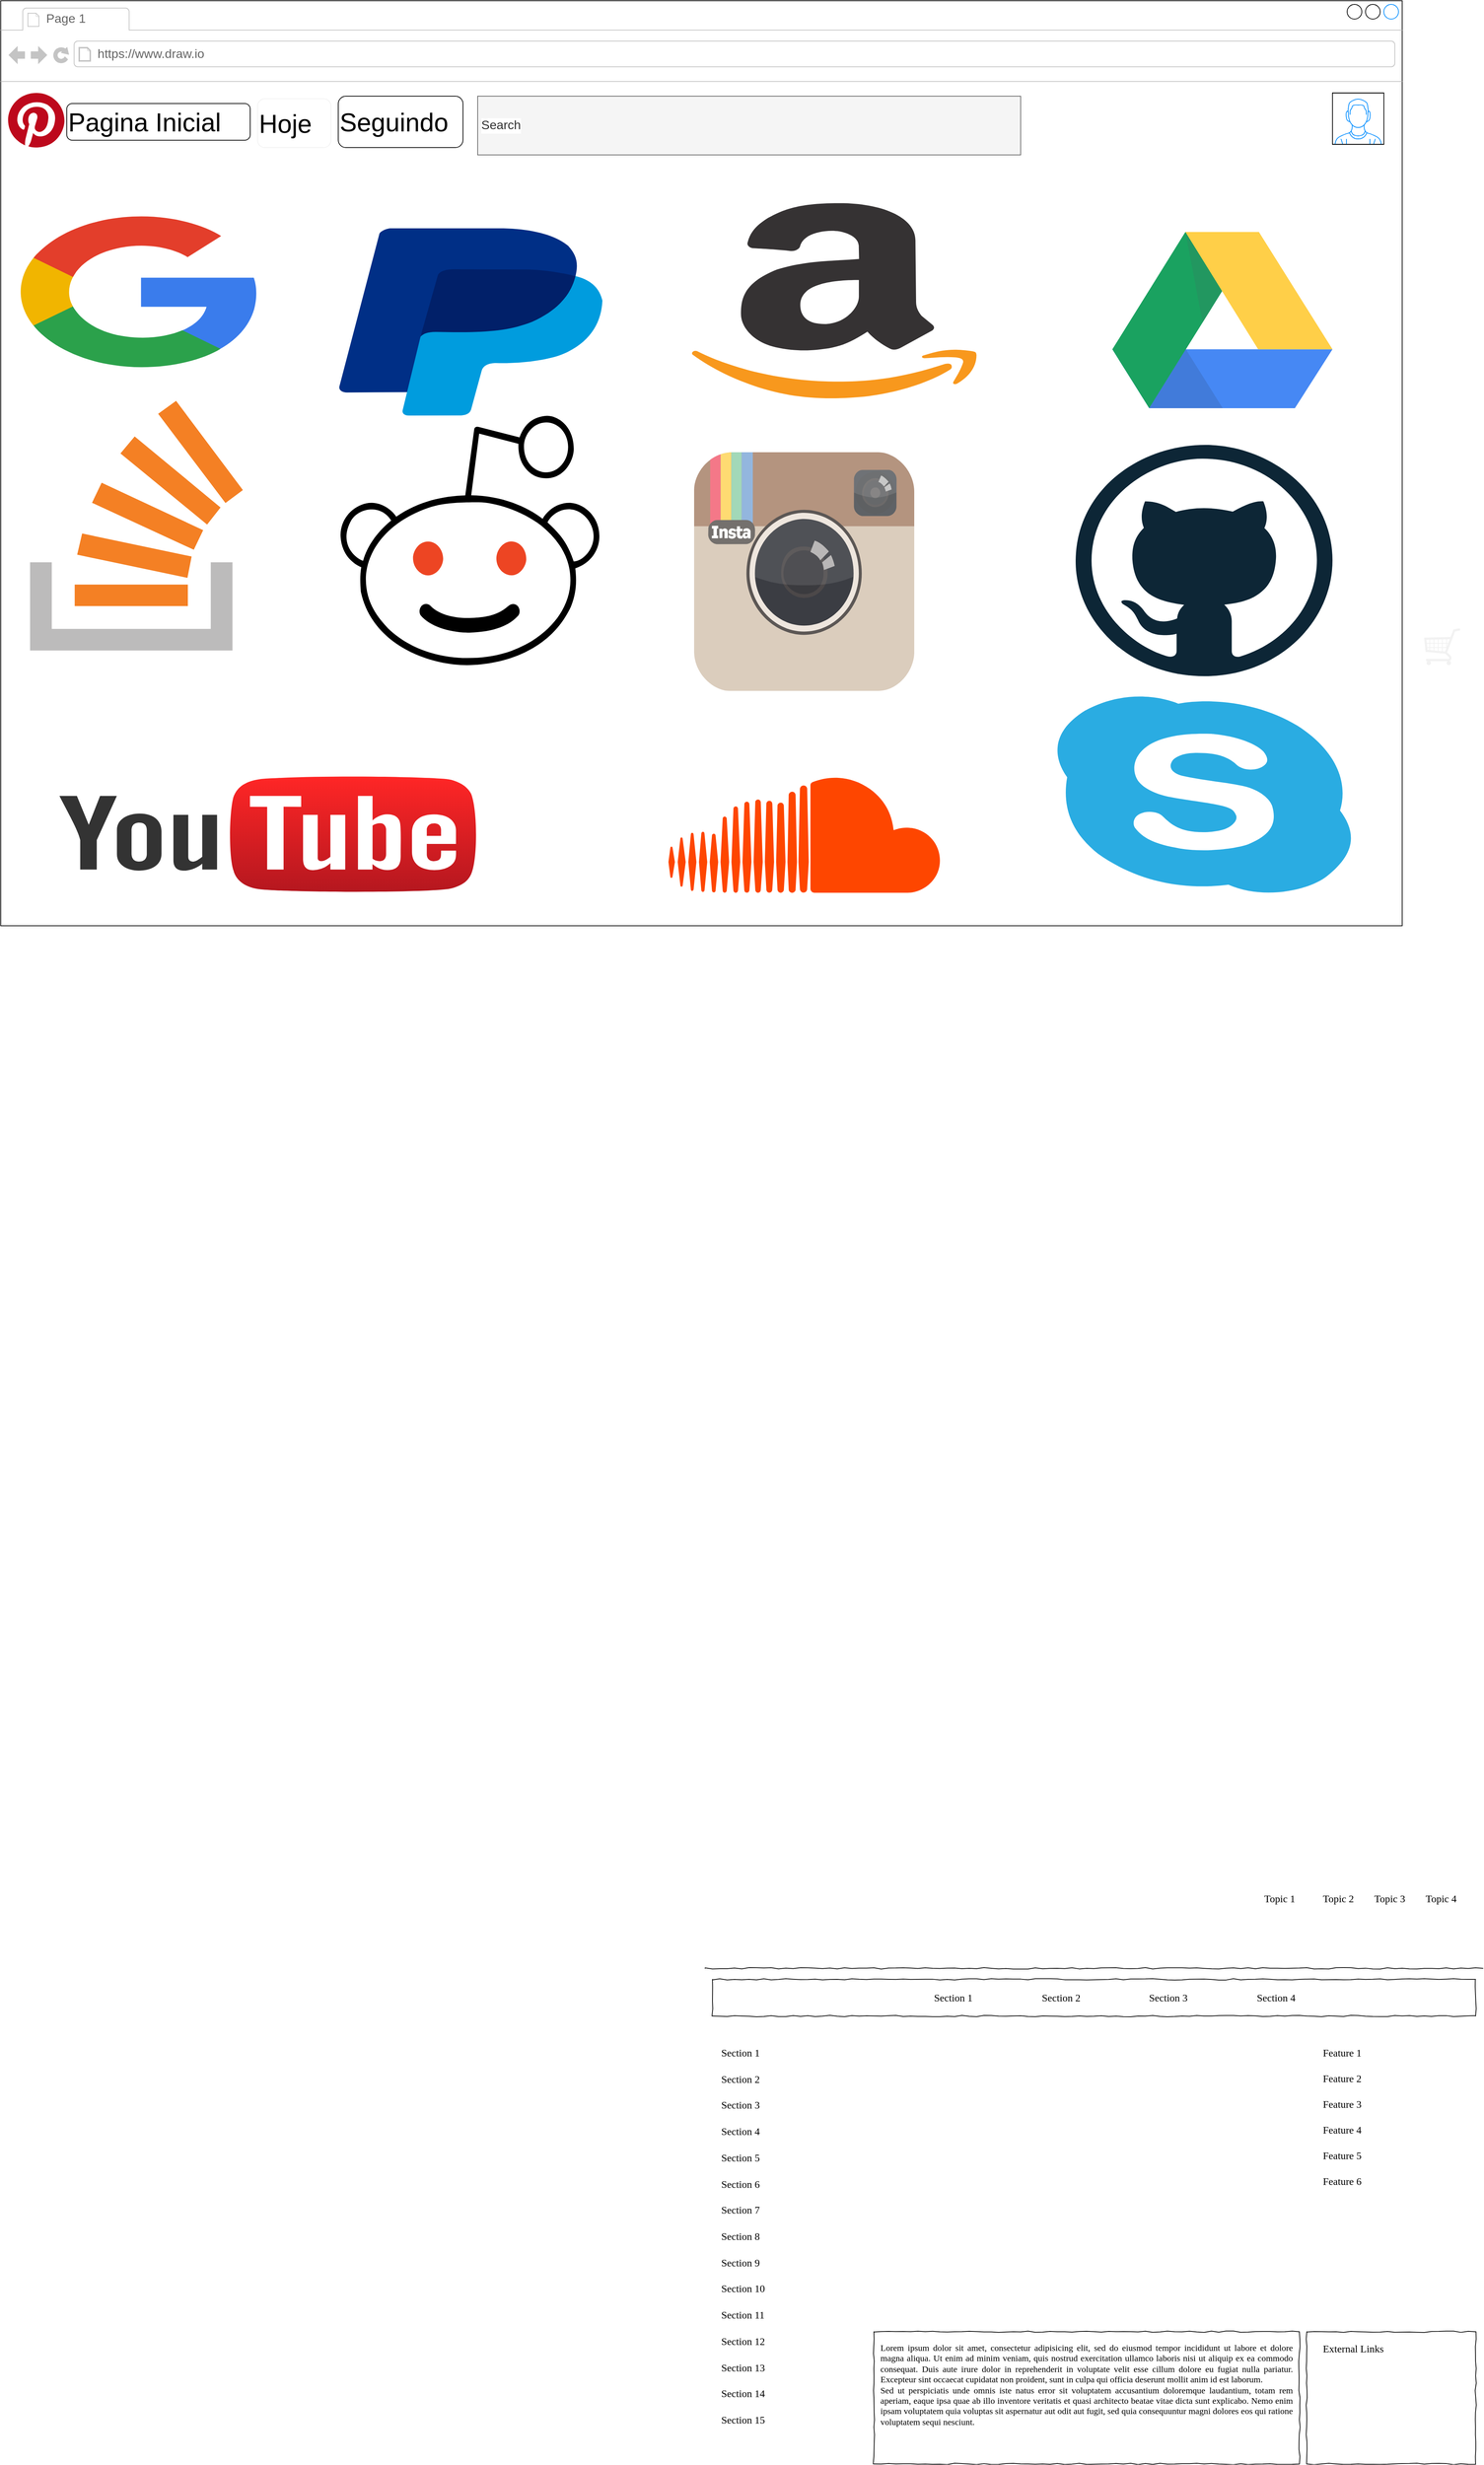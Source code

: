<mxfile version="13.7.7" type="github">
  <diagram name="Page-1" id="03018318-947c-dd8e-b7a3-06fadd420f32">
    <mxGraphModel dx="4580" dy="4350" grid="1" gridSize="10" guides="1" tooltips="1" connect="1" arrows="1" fold="1" page="1" pageScale="1" pageWidth="1100" pageHeight="850" background="#ffffff" math="0" shadow="0">
      <root>
        <mxCell id="0" />
        <mxCell id="1" parent="0" />
        <mxCell id="677b7b8949515195-4" value="Topic 1" style="text;html=1;points=[];align=left;verticalAlign=top;spacingTop=-4;fontSize=14;fontFamily=Verdana" parent="1" vertex="1">
          <mxGeometry x="780" y="40" width="60" height="20" as="geometry" />
        </mxCell>
        <mxCell id="677b7b8949515195-5" value="Topic 2" style="text;html=1;points=[];align=left;verticalAlign=top;spacingTop=-4;fontSize=14;fontFamily=Verdana" parent="1" vertex="1">
          <mxGeometry x="860" y="40" width="60" height="20" as="geometry" />
        </mxCell>
        <mxCell id="677b7b8949515195-6" value="Topic 3" style="text;html=1;points=[];align=left;verticalAlign=top;spacingTop=-4;fontSize=14;fontFamily=Verdana" parent="1" vertex="1">
          <mxGeometry x="930" y="40" width="60" height="20" as="geometry" />
        </mxCell>
        <mxCell id="677b7b8949515195-7" value="Topic 4" style="text;html=1;points=[];align=left;verticalAlign=top;spacingTop=-4;fontSize=14;fontFamily=Verdana" parent="1" vertex="1">
          <mxGeometry x="1000" y="40" width="60" height="20" as="geometry" />
        </mxCell>
        <mxCell id="677b7b8949515195-9" value="" style="line;strokeWidth=1;html=1;rounded=0;shadow=0;labelBackgroundColor=none;fillColor=none;fontFamily=Verdana;fontSize=14;fontColor=#000000;align=center;comic=1;" parent="1" vertex="1">
          <mxGeometry x="20" y="140" width="1060" height="10" as="geometry" />
        </mxCell>
        <mxCell id="677b7b8949515195-10" value="" style="whiteSpace=wrap;html=1;rounded=0;shadow=0;labelBackgroundColor=none;strokeWidth=1;fillColor=none;fontFamily=Verdana;fontSize=12;align=center;comic=1;" parent="1" vertex="1">
          <mxGeometry x="30" y="160" width="1040" height="50" as="geometry" />
        </mxCell>
        <mxCell id="677b7b8949515195-11" value="Section 1" style="text;html=1;points=[];align=left;verticalAlign=top;spacingTop=-4;fontSize=14;fontFamily=Verdana" parent="1" vertex="1">
          <mxGeometry x="330" y="175" width="60" height="20" as="geometry" />
        </mxCell>
        <mxCell id="677b7b8949515195-12" value="Section 2" style="text;html=1;points=[];align=left;verticalAlign=top;spacingTop=-4;fontSize=14;fontFamily=Verdana" parent="1" vertex="1">
          <mxGeometry x="477" y="175" width="60" height="20" as="geometry" />
        </mxCell>
        <mxCell id="677b7b8949515195-13" value="Section 3" style="text;html=1;points=[];align=left;verticalAlign=top;spacingTop=-4;fontSize=14;fontFamily=Verdana" parent="1" vertex="1">
          <mxGeometry x="623" y="175" width="60" height="20" as="geometry" />
        </mxCell>
        <mxCell id="677b7b8949515195-14" value="Section 4" style="text;html=1;points=[];align=left;verticalAlign=top;spacingTop=-4;fontSize=14;fontFamily=Verdana" parent="1" vertex="1">
          <mxGeometry x="770" y="175" width="60" height="20" as="geometry" />
        </mxCell>
        <mxCell id="677b7b8949515195-15" value="&lt;div style=&quot;text-align: justify&quot;&gt;&lt;span&gt;Lorem ipsum dolor sit amet, consectetur adipisicing elit, sed do eiusmod tempor incididunt ut labore et dolore magna aliqua. Ut enim ad minim veniam, quis nostrud exercitation ullamco laboris nisi ut aliquip ex ea commodo consequat. Duis aute irure dolor in reprehenderit in voluptate velit esse cillum dolore eu fugiat nulla pariatur. Excepteur sint occaecat cupidatat non proident, sunt in culpa qui officia deserunt mollit anim id est laborum.&lt;/span&gt;&lt;/div&gt;&lt;div style=&quot;text-align: justify&quot;&gt;&lt;span&gt;Sed ut perspiciatis unde omnis iste natus error sit voluptatem accusantium doloremque laudantium, totam rem aperiam, eaque ipsa quae ab illo inventore veritatis et quasi architecto beatae vitae dicta sunt explicabo. Nemo enim ipsam voluptatem quia voluptas sit aspernatur aut odit aut fugit, sed quia consequuntur magni dolores eos qui ratione voluptatem sequi nesciunt.&amp;nbsp;&lt;/span&gt;&lt;/div&gt;" style="whiteSpace=wrap;html=1;rounded=0;shadow=0;labelBackgroundColor=none;strokeWidth=1;fillColor=none;fontFamily=Verdana;fontSize=12;align=center;verticalAlign=top;spacing=10;comic=1;" parent="1" vertex="1">
          <mxGeometry x="250" y="640" width="580" height="180" as="geometry" />
        </mxCell>
        <mxCell id="677b7b8949515195-26" value="" style="whiteSpace=wrap;html=1;rounded=0;shadow=0;labelBackgroundColor=none;strokeWidth=1;fillColor=none;fontFamily=Verdana;fontSize=12;align=center;comic=1;" parent="1" vertex="1">
          <mxGeometry x="840" y="640" width="230" height="180" as="geometry" />
        </mxCell>
        <mxCell id="677b7b8949515195-27" value="Section 1" style="text;html=1;points=[];align=left;verticalAlign=top;spacingTop=-4;fontSize=14;fontFamily=Verdana" parent="1" vertex="1">
          <mxGeometry x="40" y="250" width="170" height="20" as="geometry" />
        </mxCell>
        <mxCell id="677b7b8949515195-28" value="Section 2" style="text;html=1;points=[];align=left;verticalAlign=top;spacingTop=-4;fontSize=14;fontFamily=Verdana" parent="1" vertex="1">
          <mxGeometry x="40" y="286" width="170" height="20" as="geometry" />
        </mxCell>
        <mxCell id="677b7b8949515195-29" value="Section 3" style="text;html=1;points=[];align=left;verticalAlign=top;spacingTop=-4;fontSize=14;fontFamily=Verdana" parent="1" vertex="1">
          <mxGeometry x="40" y="321" width="170" height="20" as="geometry" />
        </mxCell>
        <mxCell id="677b7b8949515195-30" value="Section 4" style="text;html=1;points=[];align=left;verticalAlign=top;spacingTop=-4;fontSize=14;fontFamily=Verdana" parent="1" vertex="1">
          <mxGeometry x="40" y="357" width="170" height="20" as="geometry" />
        </mxCell>
        <mxCell id="677b7b8949515195-31" value="Section 7" style="text;html=1;points=[];align=left;verticalAlign=top;spacingTop=-4;fontSize=14;fontFamily=Verdana" parent="1" vertex="1">
          <mxGeometry x="40" y="464" width="170" height="20" as="geometry" />
        </mxCell>
        <mxCell id="677b7b8949515195-32" value="Section 8" style="text;html=1;points=[];align=left;verticalAlign=top;spacingTop=-4;fontSize=14;fontFamily=Verdana" parent="1" vertex="1">
          <mxGeometry x="40" y="500" width="170" height="20" as="geometry" />
        </mxCell>
        <mxCell id="677b7b8949515195-33" value="Section 9" style="text;html=1;points=[];align=left;verticalAlign=top;spacingTop=-4;fontSize=14;fontFamily=Verdana" parent="1" vertex="1">
          <mxGeometry x="40" y="536" width="170" height="20" as="geometry" />
        </mxCell>
        <mxCell id="677b7b8949515195-34" value="Section 10" style="text;html=1;points=[];align=left;verticalAlign=top;spacingTop=-4;fontSize=14;fontFamily=Verdana" parent="1" vertex="1">
          <mxGeometry x="40" y="571" width="170" height="20" as="geometry" />
        </mxCell>
        <mxCell id="677b7b8949515195-35" value="Section 11" style="text;html=1;points=[];align=left;verticalAlign=top;spacingTop=-4;fontSize=14;fontFamily=Verdana" parent="1" vertex="1">
          <mxGeometry x="40" y="607" width="170" height="20" as="geometry" />
        </mxCell>
        <mxCell id="677b7b8949515195-36" value="Section 12" style="text;html=1;points=[];align=left;verticalAlign=top;spacingTop=-4;fontSize=14;fontFamily=Verdana" parent="1" vertex="1">
          <mxGeometry x="40" y="643" width="170" height="20" as="geometry" />
        </mxCell>
        <mxCell id="677b7b8949515195-37" value="Section 13" style="text;html=1;points=[];align=left;verticalAlign=top;spacingTop=-4;fontSize=14;fontFamily=Verdana" parent="1" vertex="1">
          <mxGeometry x="40" y="679" width="170" height="20" as="geometry" />
        </mxCell>
        <mxCell id="677b7b8949515195-38" value="Section 14" style="text;html=1;points=[];align=left;verticalAlign=top;spacingTop=-4;fontSize=14;fontFamily=Verdana" parent="1" vertex="1">
          <mxGeometry x="40" y="714" width="170" height="20" as="geometry" />
        </mxCell>
        <mxCell id="677b7b8949515195-39" value="Section 5" style="text;html=1;points=[];align=left;verticalAlign=top;spacingTop=-4;fontSize=14;fontFamily=Verdana" parent="1" vertex="1">
          <mxGeometry x="40" y="393" width="170" height="20" as="geometry" />
        </mxCell>
        <mxCell id="677b7b8949515195-40" value="Section 6" style="text;html=1;points=[];align=left;verticalAlign=top;spacingTop=-4;fontSize=14;fontFamily=Verdana" parent="1" vertex="1">
          <mxGeometry x="40" y="429" width="170" height="20" as="geometry" />
        </mxCell>
        <mxCell id="677b7b8949515195-41" value="Section 15" style="text;html=1;points=[];align=left;verticalAlign=top;spacingTop=-4;fontSize=14;fontFamily=Verdana" parent="1" vertex="1">
          <mxGeometry x="40" y="750" width="170" height="20" as="geometry" />
        </mxCell>
        <mxCell id="677b7b8949515195-42" value="External Links" style="text;html=1;points=[];align=left;verticalAlign=top;spacingTop=-4;fontSize=14;fontFamily=Verdana" parent="1" vertex="1">
          <mxGeometry x="860" y="653" width="170" height="20" as="geometry" />
        </mxCell>
        <mxCell id="677b7b8949515195-44" value="Feature 1" style="text;html=1;points=[];align=left;verticalAlign=top;spacingTop=-4;fontSize=14;fontFamily=Verdana" parent="1" vertex="1">
          <mxGeometry x="860" y="250" width="170" height="20" as="geometry" />
        </mxCell>
        <mxCell id="677b7b8949515195-45" value="Feature 2" style="text;html=1;points=[];align=left;verticalAlign=top;spacingTop=-4;fontSize=14;fontFamily=Verdana" parent="1" vertex="1">
          <mxGeometry x="860" y="285" width="170" height="20" as="geometry" />
        </mxCell>
        <mxCell id="677b7b8949515195-46" value="Feature 3" style="text;html=1;points=[];align=left;verticalAlign=top;spacingTop=-4;fontSize=14;fontFamily=Verdana" parent="1" vertex="1">
          <mxGeometry x="860" y="320" width="170" height="20" as="geometry" />
        </mxCell>
        <mxCell id="677b7b8949515195-47" value="Feature 4" style="text;html=1;points=[];align=left;verticalAlign=top;spacingTop=-4;fontSize=14;fontFamily=Verdana" parent="1" vertex="1">
          <mxGeometry x="860" y="355" width="170" height="20" as="geometry" />
        </mxCell>
        <mxCell id="677b7b8949515195-48" value="Feature 5" style="text;html=1;points=[];align=left;verticalAlign=top;spacingTop=-4;fontSize=14;fontFamily=Verdana" parent="1" vertex="1">
          <mxGeometry x="860" y="390" width="170" height="20" as="geometry" />
        </mxCell>
        <mxCell id="677b7b8949515195-49" value="Feature 6" style="text;html=1;points=[];align=left;verticalAlign=top;spacingTop=-4;fontSize=14;fontFamily=Verdana" parent="1" vertex="1">
          <mxGeometry x="860" y="425" width="170" height="20" as="geometry" />
        </mxCell>
        <mxCell id="S1MMpKQBzSGMyYDsXHax-21" value="" style="verticalLabelPosition=bottom;shadow=0;dashed=0;align=center;html=1;verticalAlign=top;strokeWidth=1;shape=mxgraph.mockup.misc.shoppingCart;strokeColor=#F2F2F2;" vertex="1" parent="1">
          <mxGeometry x="1000" y="-1680" width="50" height="50" as="geometry" />
        </mxCell>
        <mxCell id="S1MMpKQBzSGMyYDsXHax-38" value="" style="strokeWidth=1;shadow=0;dashed=0;align=center;html=1;shape=mxgraph.mockup.containers.browserWindow;rSize=0;strokeColor2=#008cff;strokeColor3=#c4c4c4;mainText=,;recursiveResize=0;labelBackgroundColor=#000000;fontSize=12;" vertex="1" parent="1">
          <mxGeometry x="-940" y="-2535" width="1910" height="1260" as="geometry" />
        </mxCell>
        <mxCell id="S1MMpKQBzSGMyYDsXHax-39" value="Page 1" style="strokeWidth=1;shadow=0;dashed=0;align=center;html=1;shape=mxgraph.mockup.containers.anchor;fontSize=17;fontColor=#666666;align=left;" vertex="1" parent="S1MMpKQBzSGMyYDsXHax-38">
          <mxGeometry x="60" y="12" width="110" height="26" as="geometry" />
        </mxCell>
        <mxCell id="S1MMpKQBzSGMyYDsXHax-40" value="https://www.draw.io" style="strokeWidth=1;shadow=0;dashed=0;align=center;html=1;shape=mxgraph.mockup.containers.anchor;rSize=0;fontSize=17;fontColor=#666666;align=left;" vertex="1" parent="S1MMpKQBzSGMyYDsXHax-38">
          <mxGeometry x="130" y="60" width="250" height="26" as="geometry" />
        </mxCell>
        <mxCell id="S1MMpKQBzSGMyYDsXHax-43" value="Pagina Inicial" style="rounded=1;whiteSpace=wrap;html=1;shadow=0;labelBackgroundColor=#FFFFFF;strokeWidth=1;fontSize=35;align=left;" vertex="1" parent="S1MMpKQBzSGMyYDsXHax-38">
          <mxGeometry x="90" y="140" width="250" height="50" as="geometry" />
        </mxCell>
        <mxCell id="S1MMpKQBzSGMyYDsXHax-44" value="Hoje" style="rounded=1;whiteSpace=wrap;html=1;shadow=0;labelBackgroundColor=#FFFFFF;strokeColor=#F2F2F2;strokeWidth=1;gradientColor=none;fontSize=35;fontColor=#000000;align=left;labelBorderColor=none;" vertex="1" parent="S1MMpKQBzSGMyYDsXHax-38">
          <mxGeometry x="350" y="133.5" width="100" height="66.5" as="geometry" />
        </mxCell>
        <mxCell id="S1MMpKQBzSGMyYDsXHax-45" value="Seguindo" style="rounded=1;whiteSpace=wrap;html=1;shadow=0;labelBackgroundColor=#FFFFFF;strokeWidth=1;fontSize=35;align=left;" vertex="1" parent="S1MMpKQBzSGMyYDsXHax-38">
          <mxGeometry x="460" y="130" width="170" height="70" as="geometry" />
        </mxCell>
        <mxCell id="S1MMpKQBzSGMyYDsXHax-46" value="" style="verticalLabelPosition=bottom;shadow=0;dashed=0;align=center;html=1;verticalAlign=top;strokeWidth=1;shape=mxgraph.mockup.containers.userMale;strokeColor2=#008cff;labelBackgroundColor=#FFFFFF;fontSize=12;" vertex="1" parent="S1MMpKQBzSGMyYDsXHax-38">
          <mxGeometry x="1815" y="125.6" width="70" height="70" as="geometry" />
        </mxCell>
        <mxCell id="S1MMpKQBzSGMyYDsXHax-47" value="Search" style="strokeWidth=1;shadow=0;dashed=0;align=center;html=1;shape=mxgraph.mockup.forms.PesquisarBox;strokeColor=#666666;mainText=;strokeColor2=#008cff;fontColor=#333333;fontSize=17;align=left;spacingLeft=3;labelBackgroundColor=#FFFFFF;fillColor=#f5f5f5;" vertex="1" parent="S1MMpKQBzSGMyYDsXHax-38">
          <mxGeometry x="650" y="130" width="740" height="80" as="geometry" />
        </mxCell>
        <mxCell id="S1MMpKQBzSGMyYDsXHax-48" value="" style="dashed=0;outlineConnect=0;html=1;align=center;labelPosition=center;verticalLabelPosition=bottom;verticalAlign=top;shape=mxgraph.weblogos.pinterest;fillColor=#BD081C;strokeColor=none;shadow=0;labelBackgroundColor=#FFFFFF;fontSize=12;fontColor=#000000;" vertex="1" parent="S1MMpKQBzSGMyYDsXHax-38">
          <mxGeometry x="10" y="125.6" width="76.8" height="74.4" as="geometry" />
        </mxCell>
        <mxCell id="S1MMpKQBzSGMyYDsXHax-49" value="" style="dashed=0;outlineConnect=0;html=1;align=center;labelPosition=center;verticalLabelPosition=bottom;verticalAlign=top;shape=mxgraph.weblogos.google;shadow=0;labelBackgroundColor=#FFFFFF;strokeColor=#F2F2F2;strokeWidth=1;gradientColor=none;fontSize=12;fontColor=#000000;" vertex="1" parent="S1MMpKQBzSGMyYDsXHax-38">
          <mxGeometry x="20" y="285" width="330" height="220" as="geometry" />
        </mxCell>
        <mxCell id="S1MMpKQBzSGMyYDsXHax-50" value="" style="dashed=0;outlineConnect=0;html=1;align=center;labelPosition=center;verticalLabelPosition=bottom;verticalAlign=top;shape=mxgraph.weblogos.stackoverflow;shadow=0;labelBackgroundColor=#FFFFFF;strokeColor=#F2F2F2;strokeWidth=1;gradientColor=none;fontSize=12;fontColor=#000000;" vertex="1" parent="S1MMpKQBzSGMyYDsXHax-38">
          <mxGeometry x="40" y="545" width="290" height="340" as="geometry" />
        </mxCell>
        <mxCell id="S1MMpKQBzSGMyYDsXHax-51" value="" style="dashed=0;outlineConnect=0;html=1;align=center;labelPosition=center;verticalLabelPosition=bottom;verticalAlign=top;shape=mxgraph.weblogos.reddit;fillColor=#F3F8FC;gradientColor=#B4D2F0;shadow=0;labelBackgroundColor=#FFFFFF;strokeColor=#F2F2F2;strokeWidth=1;fontSize=12;fontColor=#000000;" vertex="1" parent="S1MMpKQBzSGMyYDsXHax-38">
          <mxGeometry x="460" y="565" width="360" height="340" as="geometry" />
        </mxCell>
        <mxCell id="S1MMpKQBzSGMyYDsXHax-52" value="" style="dashed=0;outlineConnect=0;html=1;align=center;labelPosition=center;verticalLabelPosition=bottom;verticalAlign=top;shape=mxgraph.weblogos.paypal;shadow=0;labelBackgroundColor=#FFFFFF;strokeColor=#F2F2F2;strokeWidth=1;gradientColor=none;fontSize=12;fontColor=#000000;" vertex="1" parent="S1MMpKQBzSGMyYDsXHax-38">
          <mxGeometry x="460" y="310" width="360" height="255" as="geometry" />
        </mxCell>
        <mxCell id="S1MMpKQBzSGMyYDsXHax-53" value="" style="dashed=0;outlineConnect=0;html=1;align=center;labelPosition=center;verticalLabelPosition=bottom;verticalAlign=top;shape=mxgraph.weblogos.instagram;fillColor=#6FC0E4;gradientColor=#1E305B;shadow=0;labelBackgroundColor=#FFFFFF;strokeColor=#F2F2F2;strokeWidth=1;fontSize=12;fontColor=#000000;" vertex="1" parent="S1MMpKQBzSGMyYDsXHax-38">
          <mxGeometry x="945" y="615" width="300" height="325" as="geometry" />
        </mxCell>
        <mxCell id="S1MMpKQBzSGMyYDsXHax-55" value="" style="dashed=0;outlineConnect=0;html=1;align=center;labelPosition=center;verticalLabelPosition=bottom;verticalAlign=top;shape=mxgraph.weblogos.youtube;fillColor=#FF2626;gradientColor=#B5171F;shadow=0;labelBackgroundColor=#FFFFFF;strokeColor=#F2F2F2;strokeWidth=1;fontSize=12;fontColor=#000000;" vertex="1" parent="S1MMpKQBzSGMyYDsXHax-38">
          <mxGeometry x="80" y="1055" width="570" height="160" as="geometry" />
        </mxCell>
        <mxCell id="S1MMpKQBzSGMyYDsXHax-56" value="" style="dashed=0;outlineConnect=0;html=1;align=center;labelPosition=center;verticalLabelPosition=bottom;verticalAlign=top;shape=mxgraph.weblogos.soundcloud;fillColor=#FE4600;strokeColor=none;shadow=0;labelBackgroundColor=#FFFFFF;fontSize=12;fontColor=#000000;" vertex="1" parent="S1MMpKQBzSGMyYDsXHax-38">
          <mxGeometry x="910" y="1055" width="370" height="160" as="geometry" />
        </mxCell>
        <mxCell id="S1MMpKQBzSGMyYDsXHax-57" value="" style="dashed=0;outlineConnect=0;html=1;align=center;labelPosition=center;verticalLabelPosition=bottom;verticalAlign=top;shape=mxgraph.weblogos.skype;fillColor=#2AACE2;strokeColor=none;shadow=0;labelBackgroundColor=#FFFFFF;fontSize=12;fontColor=#000000;" vertex="1" parent="S1MMpKQBzSGMyYDsXHax-38">
          <mxGeometry x="1430" y="940" width="420" height="285" as="geometry" />
        </mxCell>
        <mxCell id="S1MMpKQBzSGMyYDsXHax-58" value="" style="dashed=0;outlineConnect=0;html=1;align=center;labelPosition=center;verticalLabelPosition=bottom;verticalAlign=top;shape=mxgraph.weblogos.github;shadow=0;labelBackgroundColor=#FFFFFF;strokeColor=#F2F2F2;strokeWidth=1;gradientColor=none;fontSize=12;fontColor=#000000;" vertex="1" parent="S1MMpKQBzSGMyYDsXHax-38">
          <mxGeometry x="1465" y="605" width="350" height="315" as="geometry" />
        </mxCell>
        <mxCell id="S1MMpKQBzSGMyYDsXHax-59" value="" style="dashed=0;outlineConnect=0;html=1;align=center;labelPosition=center;verticalLabelPosition=bottom;verticalAlign=top;shape=mxgraph.weblogos.google_drive;shadow=0;labelBackgroundColor=#FFFFFF;strokeColor=#F2F2F2;strokeWidth=1;gradientColor=none;fontSize=12;fontColor=#000000;" vertex="1" parent="S1MMpKQBzSGMyYDsXHax-38">
          <mxGeometry x="1515" y="315" width="300" height="240" as="geometry" />
        </mxCell>
        <mxCell id="S1MMpKQBzSGMyYDsXHax-60" value="" style="dashed=0;outlineConnect=0;html=1;align=center;labelPosition=center;verticalLabelPosition=bottom;verticalAlign=top;shape=mxgraph.weblogos.amazon;shadow=0;labelBackgroundColor=#FFFFFF;strokeColor=#F2F2F2;strokeWidth=1;gradientColor=none;fontSize=12;fontColor=#000000;" vertex="1" parent="S1MMpKQBzSGMyYDsXHax-38">
          <mxGeometry x="940" y="275" width="390" height="270" as="geometry" />
        </mxCell>
      </root>
    </mxGraphModel>
  </diagram>
</mxfile>
